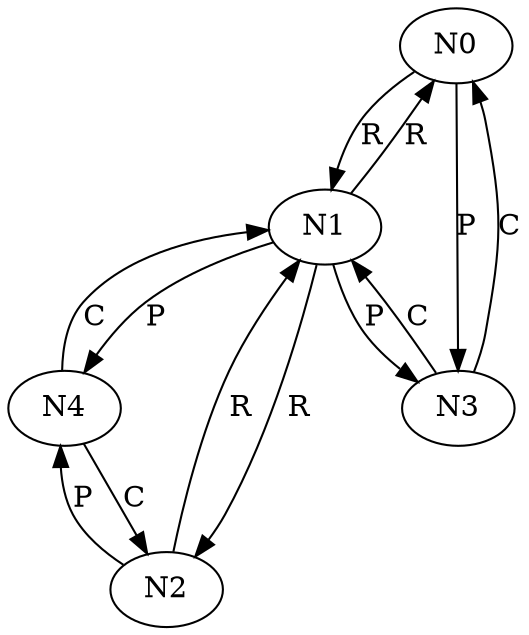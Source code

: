 digraph Test {
    N0[label="N0"];
    N1[label="N1"];
    N2[label="N2"];
    N3[label="N3"];
    N4[label="N4"];
    N0 -> N3[label="P"];
    N3 -> N0[label="C"];
    N0 -> N1[label="R"];
    N1 -> N0[label="R"];
    N1 -> N3[label="P"];
    N3 -> N1[label="C"];
    N1 -> N4[label="P"];
    N4 -> N1[label="C"];
    N1 -> N2[label="R"];
    N2 -> N1[label="R"];
    N2 -> N4[label="P"];
    N4 -> N2[label="C"];
}
